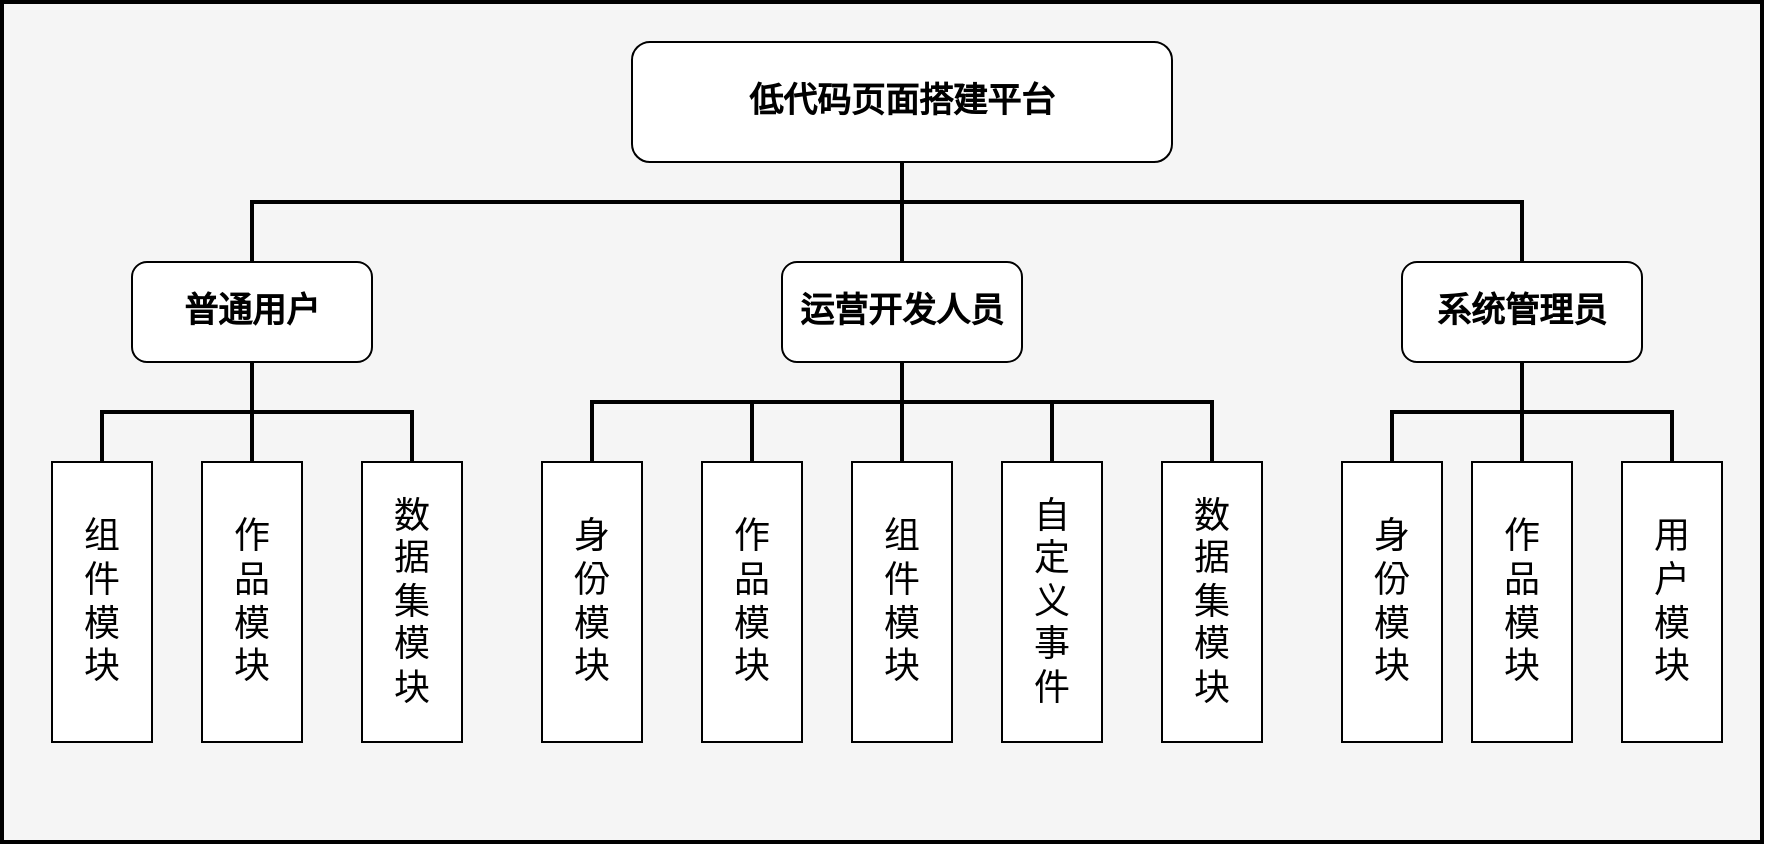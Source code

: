 <mxfile version="16.5.5" type="github"><diagram id="4oGpHAF1OqhfZtMNy4xY" name="Page-1"><mxGraphModel dx="1591" dy="886" grid="1" gridSize="10" guides="1" tooltips="1" connect="1" arrows="1" fold="1" page="1" pageScale="1" pageWidth="827" pageHeight="1169" math="0" shadow="0"><root><mxCell id="0"/><mxCell id="1" parent="0"/><mxCell id="grEdmAZNJYM3RF5LBtyD-1" value="" style="rounded=0;whiteSpace=wrap;html=1;fillColor=#f5f5f5;fontColor=#333333;strokeColor=#000000;strokeWidth=2;" parent="1" vertex="1"><mxGeometry x="410" y="220" width="880" height="420" as="geometry"/></mxCell><mxCell id="grEdmAZNJYM3RF5LBtyD-25" style="edgeStyle=orthogonalEdgeStyle;rounded=0;orthogonalLoop=1;jettySize=auto;html=1;entryX=0.5;entryY=0;entryDx=0;entryDy=0;fontSize=18;endArrow=none;endFill=0;strokeWidth=2;" parent="1" source="grEdmAZNJYM3RF5LBtyD-2" target="grEdmAZNJYM3RF5LBtyD-3" edge="1"><mxGeometry relative="1" as="geometry"><Array as="points"><mxPoint x="860" y="320"/><mxPoint x="535" y="320"/></Array></mxGeometry></mxCell><mxCell id="grEdmAZNJYM3RF5LBtyD-26" style="edgeStyle=orthogonalEdgeStyle;rounded=0;orthogonalLoop=1;jettySize=auto;html=1;entryX=0.5;entryY=0;entryDx=0;entryDy=0;fontSize=18;endArrow=none;endFill=0;strokeWidth=2;" parent="1" source="grEdmAZNJYM3RF5LBtyD-2" target="grEdmAZNJYM3RF5LBtyD-4" edge="1"><mxGeometry relative="1" as="geometry"/></mxCell><mxCell id="grEdmAZNJYM3RF5LBtyD-27" style="edgeStyle=orthogonalEdgeStyle;rounded=0;orthogonalLoop=1;jettySize=auto;html=1;fontSize=18;endArrow=none;endFill=0;strokeWidth=2;" parent="1" source="grEdmAZNJYM3RF5LBtyD-2" target="grEdmAZNJYM3RF5LBtyD-5" edge="1"><mxGeometry relative="1" as="geometry"><Array as="points"><mxPoint x="860" y="320"/><mxPoint x="1170" y="320"/></Array></mxGeometry></mxCell><mxCell id="grEdmAZNJYM3RF5LBtyD-2" value="低代码页面搭建平台" style="rounded=1;whiteSpace=wrap;html=1;strokeColor=#000000;strokeWidth=1;fontStyle=1;fontSize=17;" parent="1" vertex="1"><mxGeometry x="725" y="240" width="270" height="60" as="geometry"/></mxCell><mxCell id="grEdmAZNJYM3RF5LBtyD-22" style="edgeStyle=orthogonalEdgeStyle;rounded=0;orthogonalLoop=1;jettySize=auto;html=1;entryX=0.5;entryY=0;entryDx=0;entryDy=0;fontSize=18;endArrow=none;endFill=0;strokeWidth=2;" parent="1" source="grEdmAZNJYM3RF5LBtyD-3" target="grEdmAZNJYM3RF5LBtyD-9" edge="1"><mxGeometry relative="1" as="geometry"/></mxCell><mxCell id="grEdmAZNJYM3RF5LBtyD-23" style="edgeStyle=orthogonalEdgeStyle;rounded=0;orthogonalLoop=1;jettySize=auto;html=1;entryX=0.5;entryY=0;entryDx=0;entryDy=0;fontSize=18;endArrow=none;endFill=0;strokeWidth=2;" parent="1" source="grEdmAZNJYM3RF5LBtyD-3" target="grEdmAZNJYM3RF5LBtyD-10" edge="1"><mxGeometry relative="1" as="geometry"/></mxCell><mxCell id="grEdmAZNJYM3RF5LBtyD-24" style="edgeStyle=orthogonalEdgeStyle;rounded=0;orthogonalLoop=1;jettySize=auto;html=1;entryX=0.5;entryY=0;entryDx=0;entryDy=0;fontSize=18;endArrow=none;endFill=0;strokeWidth=2;" parent="1" source="grEdmAZNJYM3RF5LBtyD-3" target="grEdmAZNJYM3RF5LBtyD-16" edge="1"><mxGeometry relative="1" as="geometry"/></mxCell><mxCell id="grEdmAZNJYM3RF5LBtyD-3" value="普通用户" style="rounded=1;whiteSpace=wrap;html=1;fontSize=17;strokeColor=#000000;strokeWidth=1;fontStyle=1" parent="1" vertex="1"><mxGeometry x="475" y="350" width="120" height="50" as="geometry"/></mxCell><mxCell id="grEdmAZNJYM3RF5LBtyD-28" style="edgeStyle=orthogonalEdgeStyle;rounded=0;orthogonalLoop=1;jettySize=auto;html=1;entryX=0.5;entryY=0;entryDx=0;entryDy=0;fontSize=18;endArrow=none;endFill=0;strokeWidth=2;" parent="1" source="grEdmAZNJYM3RF5LBtyD-4" target="grEdmAZNJYM3RF5LBtyD-13" edge="1"><mxGeometry relative="1" as="geometry"><Array as="points"><mxPoint x="860" y="420"/><mxPoint x="705" y="420"/></Array></mxGeometry></mxCell><mxCell id="grEdmAZNJYM3RF5LBtyD-29" style="edgeStyle=orthogonalEdgeStyle;rounded=0;orthogonalLoop=1;jettySize=auto;html=1;entryX=0.5;entryY=0;entryDx=0;entryDy=0;fontSize=18;endArrow=none;endFill=0;strokeWidth=2;" parent="1" source="grEdmAZNJYM3RF5LBtyD-4" target="grEdmAZNJYM3RF5LBtyD-14" edge="1"><mxGeometry relative="1" as="geometry"><Array as="points"><mxPoint x="860" y="420"/><mxPoint x="785" y="420"/></Array></mxGeometry></mxCell><mxCell id="grEdmAZNJYM3RF5LBtyD-30" style="edgeStyle=orthogonalEdgeStyle;rounded=0;orthogonalLoop=1;jettySize=auto;html=1;entryX=0.5;entryY=0;entryDx=0;entryDy=0;fontSize=18;endArrow=none;endFill=0;strokeWidth=2;" parent="1" source="grEdmAZNJYM3RF5LBtyD-4" target="grEdmAZNJYM3RF5LBtyD-15" edge="1"><mxGeometry relative="1" as="geometry"/></mxCell><mxCell id="grEdmAZNJYM3RF5LBtyD-31" style="edgeStyle=orthogonalEdgeStyle;rounded=0;orthogonalLoop=1;jettySize=auto;html=1;entryX=0.5;entryY=0;entryDx=0;entryDy=0;fontSize=18;endArrow=none;endFill=0;strokeWidth=2;" parent="1" source="grEdmAZNJYM3RF5LBtyD-4" target="grEdmAZNJYM3RF5LBtyD-17" edge="1"><mxGeometry relative="1" as="geometry"><Array as="points"><mxPoint x="860" y="420"/><mxPoint x="935" y="420"/></Array></mxGeometry></mxCell><mxCell id="grEdmAZNJYM3RF5LBtyD-32" style="edgeStyle=orthogonalEdgeStyle;rounded=0;orthogonalLoop=1;jettySize=auto;html=1;entryX=0.5;entryY=0;entryDx=0;entryDy=0;fontSize=18;endArrow=none;endFill=0;strokeWidth=2;" parent="1" source="grEdmAZNJYM3RF5LBtyD-4" target="grEdmAZNJYM3RF5LBtyD-21" edge="1"><mxGeometry relative="1" as="geometry"><Array as="points"><mxPoint x="860" y="420"/><mxPoint x="1015" y="420"/></Array></mxGeometry></mxCell><mxCell id="grEdmAZNJYM3RF5LBtyD-4" value="运营开发人员" style="rounded=1;whiteSpace=wrap;html=1;fontSize=17;strokeColor=#000000;strokeWidth=1;fontStyle=1" parent="1" vertex="1"><mxGeometry x="800" y="350" width="120" height="50" as="geometry"/></mxCell><mxCell id="grEdmAZNJYM3RF5LBtyD-33" style="edgeStyle=orthogonalEdgeStyle;rounded=0;orthogonalLoop=1;jettySize=auto;html=1;entryX=0.5;entryY=0;entryDx=0;entryDy=0;fontSize=18;endArrow=none;endFill=0;strokeWidth=2;" parent="1" source="grEdmAZNJYM3RF5LBtyD-5" target="grEdmAZNJYM3RF5LBtyD-18" edge="1"><mxGeometry relative="1" as="geometry"/></mxCell><mxCell id="grEdmAZNJYM3RF5LBtyD-34" style="edgeStyle=orthogonalEdgeStyle;rounded=0;orthogonalLoop=1;jettySize=auto;html=1;entryX=0.5;entryY=0;entryDx=0;entryDy=0;fontSize=18;endArrow=none;endFill=0;strokeWidth=2;" parent="1" source="grEdmAZNJYM3RF5LBtyD-5" target="grEdmAZNJYM3RF5LBtyD-19" edge="1"><mxGeometry relative="1" as="geometry"/></mxCell><mxCell id="grEdmAZNJYM3RF5LBtyD-36" style="edgeStyle=orthogonalEdgeStyle;rounded=0;orthogonalLoop=1;jettySize=auto;html=1;entryX=0.5;entryY=0;entryDx=0;entryDy=0;fontSize=18;endArrow=none;endFill=0;strokeWidth=2;" parent="1" source="grEdmAZNJYM3RF5LBtyD-5" target="grEdmAZNJYM3RF5LBtyD-35" edge="1"><mxGeometry relative="1" as="geometry"/></mxCell><mxCell id="grEdmAZNJYM3RF5LBtyD-5" value="系统管理员" style="rounded=1;whiteSpace=wrap;html=1;fontSize=17;strokeColor=#000000;strokeWidth=1;fontStyle=1" parent="1" vertex="1"><mxGeometry x="1110" y="350" width="120" height="50" as="geometry"/></mxCell><mxCell id="grEdmAZNJYM3RF5LBtyD-9" value="组&lt;br&gt;件&lt;br&gt;模&lt;br&gt;块" style="rounded=0;whiteSpace=wrap;html=1;fontSize=18;strokeColor=#000000;strokeWidth=1;" parent="1" vertex="1"><mxGeometry x="435" y="450" width="50" height="140" as="geometry"/></mxCell><mxCell id="grEdmAZNJYM3RF5LBtyD-10" value="作&lt;br&gt;品&lt;br&gt;模&lt;br&gt;块" style="rounded=0;whiteSpace=wrap;html=1;fontSize=18;strokeColor=#000000;strokeWidth=1;" parent="1" vertex="1"><mxGeometry x="510" y="450" width="50" height="140" as="geometry"/></mxCell><mxCell id="grEdmAZNJYM3RF5LBtyD-13" value="身&lt;br&gt;份&lt;br&gt;模&lt;br&gt;块" style="rounded=0;whiteSpace=wrap;html=1;fontSize=18;strokeColor=#000000;strokeWidth=1;" parent="1" vertex="1"><mxGeometry x="680" y="450" width="50" height="140" as="geometry"/></mxCell><mxCell id="grEdmAZNJYM3RF5LBtyD-14" value="作&lt;br&gt;品&lt;br&gt;模&lt;br&gt;块" style="rounded=0;whiteSpace=wrap;html=1;fontSize=18;strokeColor=#000000;strokeWidth=1;" parent="1" vertex="1"><mxGeometry x="760" y="450" width="50" height="140" as="geometry"/></mxCell><mxCell id="grEdmAZNJYM3RF5LBtyD-15" value="组&lt;br&gt;件&lt;br&gt;模&lt;br&gt;块" style="rounded=0;whiteSpace=wrap;html=1;fontSize=18;strokeColor=#000000;strokeWidth=1;" parent="1" vertex="1"><mxGeometry x="835" y="450" width="50" height="140" as="geometry"/></mxCell><mxCell id="grEdmAZNJYM3RF5LBtyD-16" value="数&lt;br&gt;据&lt;br&gt;集&lt;br&gt;模&lt;br&gt;块" style="rounded=0;whiteSpace=wrap;html=1;fontSize=18;strokeColor=#000000;strokeWidth=1;" parent="1" vertex="1"><mxGeometry x="590" y="450" width="50" height="140" as="geometry"/></mxCell><mxCell id="grEdmAZNJYM3RF5LBtyD-17" value="自&lt;br&gt;定&lt;br&gt;义&lt;br&gt;事&lt;br&gt;件" style="rounded=0;whiteSpace=wrap;html=1;fontSize=18;strokeColor=#000000;strokeWidth=1;" parent="1" vertex="1"><mxGeometry x="910" y="450" width="50" height="140" as="geometry"/></mxCell><mxCell id="grEdmAZNJYM3RF5LBtyD-18" value="身&lt;br&gt;份&lt;br&gt;模&lt;br&gt;块" style="rounded=0;whiteSpace=wrap;html=1;fontSize=18;strokeColor=#000000;strokeWidth=1;" parent="1" vertex="1"><mxGeometry x="1080" y="450" width="50" height="140" as="geometry"/></mxCell><mxCell id="grEdmAZNJYM3RF5LBtyD-19" value="作&lt;br&gt;品&lt;br&gt;模&lt;br&gt;块" style="rounded=0;whiteSpace=wrap;html=1;fontSize=18;strokeColor=#000000;strokeWidth=1;" parent="1" vertex="1"><mxGeometry x="1145" y="450" width="50" height="140" as="geometry"/></mxCell><mxCell id="grEdmAZNJYM3RF5LBtyD-21" value="数&lt;br&gt;据&lt;br&gt;集&lt;br&gt;模&lt;br&gt;块" style="rounded=0;whiteSpace=wrap;html=1;fontSize=18;strokeColor=#000000;strokeWidth=1;" parent="1" vertex="1"><mxGeometry x="990" y="450" width="50" height="140" as="geometry"/></mxCell><mxCell id="grEdmAZNJYM3RF5LBtyD-35" value="用&lt;br&gt;户&lt;br&gt;模&lt;br&gt;块" style="rounded=0;whiteSpace=wrap;html=1;fontSize=18;strokeColor=#000000;strokeWidth=1;" parent="1" vertex="1"><mxGeometry x="1220" y="450" width="50" height="140" as="geometry"/></mxCell></root></mxGraphModel></diagram></mxfile>
